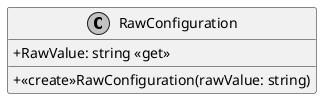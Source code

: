 @startuml
skinparam monochrome true
skinparam classAttributeIconSize 0
!startsub default
class RawConfiguration {
    + RawValue: string <<get>>
    + <<create>>RawConfiguration(rawValue: string)
}
!endsub
@enduml